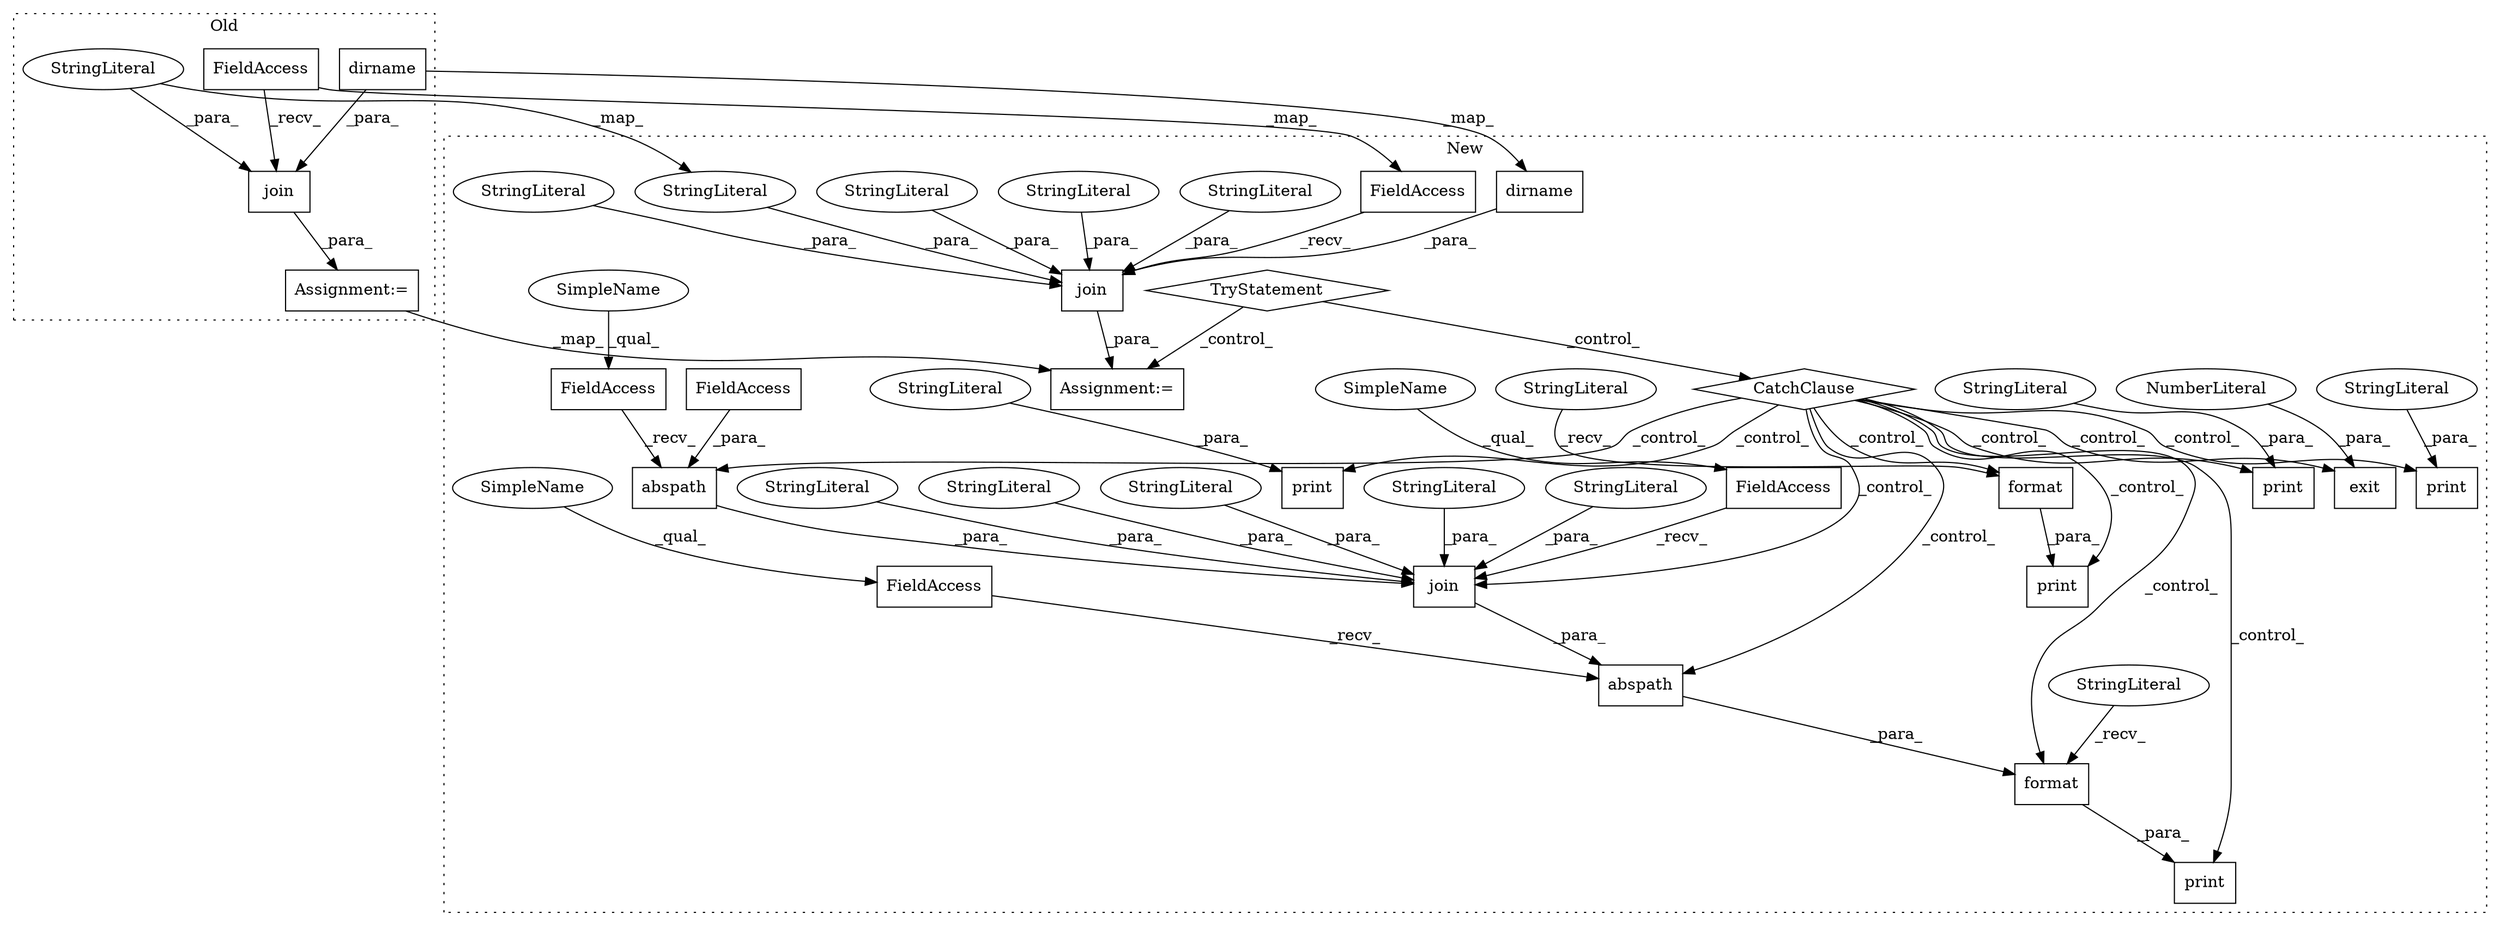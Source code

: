 digraph G {
subgraph cluster0 {
1 [label="join" a="32" s="641,732" l="5,1" shape="box"];
23 [label="Assignment:=" a="7" s="741" l="1" shape="box"];
25 [label="dirname" a="32" s="654,687" l="8,1" shape="box"];
32 [label="StringLiteral" a="45" s="689" l="43" shape="ellipse"];
34 [label="FieldAccess" a="22" s="633" l="7" shape="box"];
label = "Old";
style="dotted";
}
subgraph cluster1 {
2 [label="exit" a="32" s="1267,1273" l="5,1" shape="box"];
3 [label="CatchClause" a="12" s="826,848" l="11,2" shape="diamond"];
4 [label="TryStatement" a="54" s="763" l="4" shape="diamond"];
5 [label="NumberLiteral" a="34" s="1272" l="1" shape="ellipse"];
6 [label="abspath" a="32" s="1204,1220" l="8,1" shape="box"];
7 [label="print" a="32" s="898,960" l="6,1" shape="box"];
8 [label="FieldAccess" a="22" s="1212" l="8" shape="box"];
9 [label="print" a="32" s="1073,1134" l="6,1" shape="box"];
10 [label="FieldAccess" a="22" s="1196" l="7" shape="box"];
11 [label="print" a="32" s="1143,1254" l="6,1" shape="box"];
12 [label="FieldAccess" a="22" s="1167" l="7" shape="box"];
13 [label="print" a="32" s="969,1064" l="6,1" shape="box"];
14 [label="FieldAccess" a="22" s="1183" l="7" shape="box"];
15 [label="print" a="32" s="858,889" l="6,1" shape="box"];
16 [label="abspath" a="32" s="1175,1252" l="8,1" shape="box"];
17 [label="format" a="32" s="878,888" l="7,1" shape="box"];
18 [label="StringLiteral" a="45" s="864" l="13" shape="ellipse"];
19 [label="format" a="32" s="1160,1253" l="7,1" shape="box"];
20 [label="StringLiteral" a="45" s="904" l="56" shape="ellipse"];
21 [label="StringLiteral" a="45" s="975" l="89" shape="ellipse"];
22 [label="StringLiteral" a="45" s="1149" l="10" shape="ellipse"];
24 [label="Assignment:=" a="7" s="777" l="1" shape="box"];
26 [label="dirname" a="32" s="670,703" l="8,1" shape="box"];
27 [label="join" a="32" s="657,756" l="5,1" shape="box"];
28 [label="StringLiteral" a="45" s="717" l="5" shape="ellipse"];
29 [label="StringLiteral" a="45" s="705" l="4" shape="ellipse"];
30 [label="StringLiteral" a="45" s="723" l="6" shape="ellipse"];
31 [label="StringLiteral" a="45" s="730" l="26" shape="ellipse"];
33 [label="StringLiteral" a="45" s="710" l="6" shape="ellipse"];
35 [label="FieldAccess" a="22" s="649" l="7" shape="box"];
36 [label="StringLiteral" a="45" s="1079" l="55" shape="ellipse"];
37 [label="join" a="32" s="1191,1251" l="5,1" shape="box"];
38 [label="StringLiteral" a="45" s="1222" l="4" shape="ellipse"];
39 [label="StringLiteral" a="45" s="1227" l="4" shape="ellipse"];
40 [label="StringLiteral" a="45" s="1245" l="6" shape="ellipse"];
41 [label="StringLiteral" a="45" s="1239" l="5" shape="ellipse"];
42 [label="StringLiteral" a="45" s="1232" l="6" shape="ellipse"];
43 [label="SimpleName" a="42" s="1167" l="2" shape="ellipse"];
44 [label="SimpleName" a="42" s="1183" l="2" shape="ellipse"];
45 [label="SimpleName" a="42" s="1196" l="2" shape="ellipse"];
label = "New";
style="dotted";
}
1 -> 23 [label="_para_"];
3 -> 6 [label="_control_"];
3 -> 16 [label="_control_"];
3 -> 2 [label="_control_"];
3 -> 7 [label="_control_"];
3 -> 13 [label="_control_"];
3 -> 19 [label="_control_"];
3 -> 15 [label="_control_"];
3 -> 11 [label="_control_"];
3 -> 9 [label="_control_"];
3 -> 17 [label="_control_"];
3 -> 37 [label="_control_"];
4 -> 24 [label="_control_"];
4 -> 3 [label="_control_"];
5 -> 2 [label="_para_"];
6 -> 37 [label="_para_"];
8 -> 6 [label="_para_"];
10 -> 6 [label="_recv_"];
12 -> 16 [label="_recv_"];
14 -> 37 [label="_recv_"];
16 -> 19 [label="_para_"];
17 -> 15 [label="_para_"];
18 -> 17 [label="_recv_"];
19 -> 11 [label="_para_"];
20 -> 7 [label="_para_"];
21 -> 13 [label="_para_"];
22 -> 19 [label="_recv_"];
23 -> 24 [label="_map_"];
25 -> 1 [label="_para_"];
25 -> 26 [label="_map_"];
26 -> 27 [label="_para_"];
27 -> 24 [label="_para_"];
28 -> 27 [label="_para_"];
29 -> 27 [label="_para_"];
30 -> 27 [label="_para_"];
31 -> 27 [label="_para_"];
32 -> 31 [label="_map_"];
32 -> 1 [label="_para_"];
33 -> 27 [label="_para_"];
34 -> 1 [label="_recv_"];
34 -> 35 [label="_map_"];
35 -> 27 [label="_recv_"];
36 -> 9 [label="_para_"];
37 -> 16 [label="_para_"];
38 -> 37 [label="_para_"];
39 -> 37 [label="_para_"];
40 -> 37 [label="_para_"];
41 -> 37 [label="_para_"];
42 -> 37 [label="_para_"];
43 -> 12 [label="_qual_"];
44 -> 14 [label="_qual_"];
45 -> 10 [label="_qual_"];
}